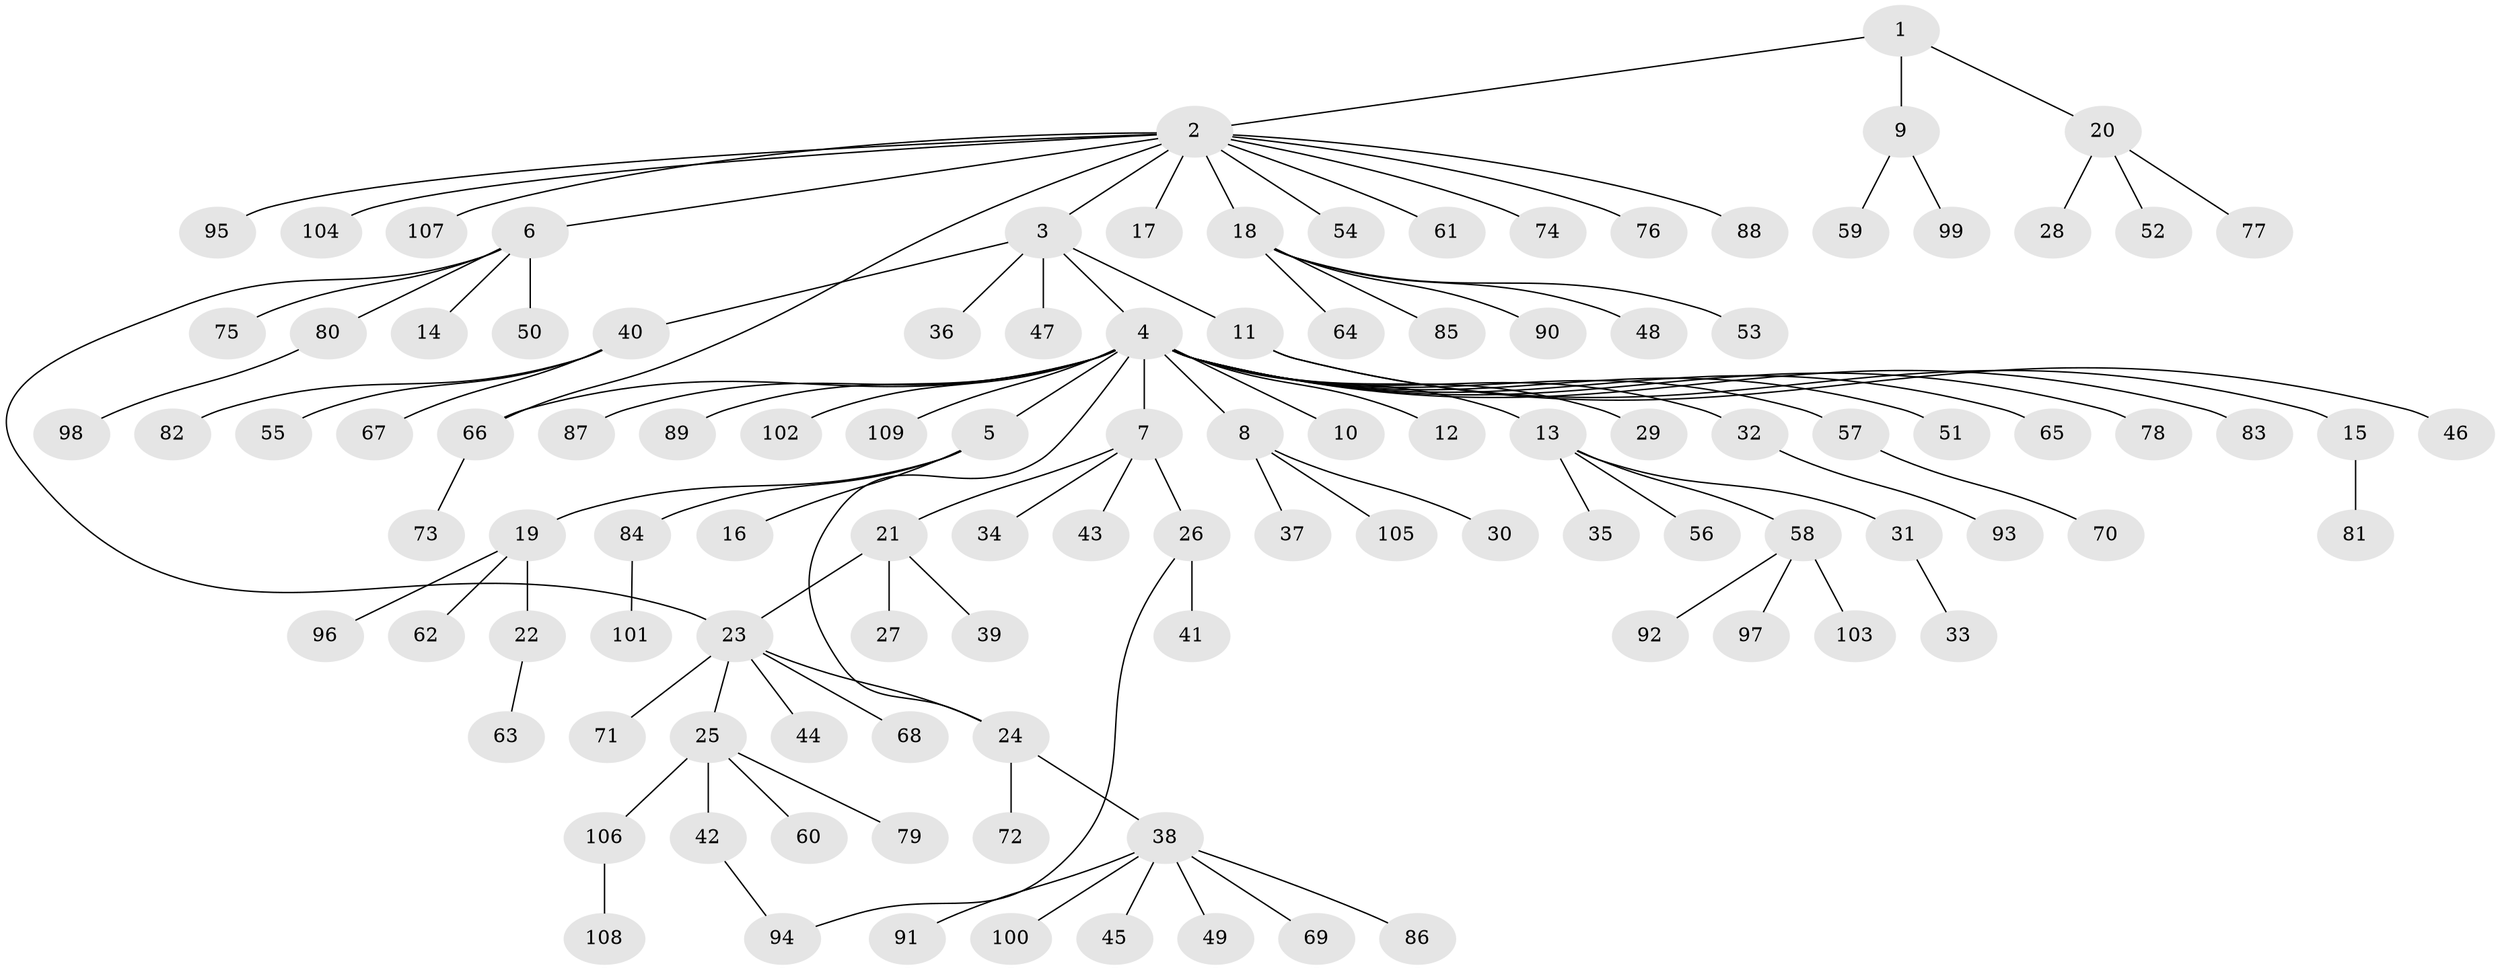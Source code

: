 // coarse degree distribution, {1: 0.90625, 13: 0.03125, 17: 0.03125, 3: 0.03125}
// Generated by graph-tools (version 1.1) at 2025/52/03/04/25 21:52:04]
// undirected, 109 vertices, 112 edges
graph export_dot {
graph [start="1"]
  node [color=gray90,style=filled];
  1;
  2;
  3;
  4;
  5;
  6;
  7;
  8;
  9;
  10;
  11;
  12;
  13;
  14;
  15;
  16;
  17;
  18;
  19;
  20;
  21;
  22;
  23;
  24;
  25;
  26;
  27;
  28;
  29;
  30;
  31;
  32;
  33;
  34;
  35;
  36;
  37;
  38;
  39;
  40;
  41;
  42;
  43;
  44;
  45;
  46;
  47;
  48;
  49;
  50;
  51;
  52;
  53;
  54;
  55;
  56;
  57;
  58;
  59;
  60;
  61;
  62;
  63;
  64;
  65;
  66;
  67;
  68;
  69;
  70;
  71;
  72;
  73;
  74;
  75;
  76;
  77;
  78;
  79;
  80;
  81;
  82;
  83;
  84;
  85;
  86;
  87;
  88;
  89;
  90;
  91;
  92;
  93;
  94;
  95;
  96;
  97;
  98;
  99;
  100;
  101;
  102;
  103;
  104;
  105;
  106;
  107;
  108;
  109;
  1 -- 2;
  1 -- 9;
  1 -- 20;
  2 -- 3;
  2 -- 6;
  2 -- 17;
  2 -- 18;
  2 -- 54;
  2 -- 61;
  2 -- 66;
  2 -- 74;
  2 -- 76;
  2 -- 88;
  2 -- 95;
  2 -- 104;
  2 -- 107;
  3 -- 4;
  3 -- 11;
  3 -- 36;
  3 -- 40;
  3 -- 47;
  4 -- 5;
  4 -- 7;
  4 -- 8;
  4 -- 10;
  4 -- 12;
  4 -- 13;
  4 -- 24;
  4 -- 29;
  4 -- 32;
  4 -- 51;
  4 -- 57;
  4 -- 65;
  4 -- 66;
  4 -- 78;
  4 -- 83;
  4 -- 87;
  4 -- 89;
  4 -- 102;
  4 -- 109;
  5 -- 16;
  5 -- 19;
  5 -- 84;
  6 -- 14;
  6 -- 23;
  6 -- 50;
  6 -- 75;
  6 -- 80;
  7 -- 21;
  7 -- 26;
  7 -- 34;
  7 -- 43;
  8 -- 30;
  8 -- 37;
  8 -- 105;
  9 -- 59;
  9 -- 99;
  11 -- 15;
  11 -- 46;
  13 -- 31;
  13 -- 35;
  13 -- 56;
  13 -- 58;
  15 -- 81;
  18 -- 48;
  18 -- 53;
  18 -- 64;
  18 -- 85;
  18 -- 90;
  19 -- 22;
  19 -- 62;
  19 -- 96;
  20 -- 28;
  20 -- 52;
  20 -- 77;
  21 -- 23;
  21 -- 27;
  21 -- 39;
  22 -- 63;
  23 -- 24;
  23 -- 25;
  23 -- 44;
  23 -- 68;
  23 -- 71;
  24 -- 38;
  24 -- 72;
  25 -- 42;
  25 -- 60;
  25 -- 79;
  25 -- 106;
  26 -- 41;
  26 -- 94;
  31 -- 33;
  32 -- 93;
  38 -- 45;
  38 -- 49;
  38 -- 69;
  38 -- 86;
  38 -- 91;
  38 -- 100;
  40 -- 55;
  40 -- 67;
  40 -- 82;
  42 -- 94;
  57 -- 70;
  58 -- 92;
  58 -- 97;
  58 -- 103;
  66 -- 73;
  80 -- 98;
  84 -- 101;
  106 -- 108;
}
